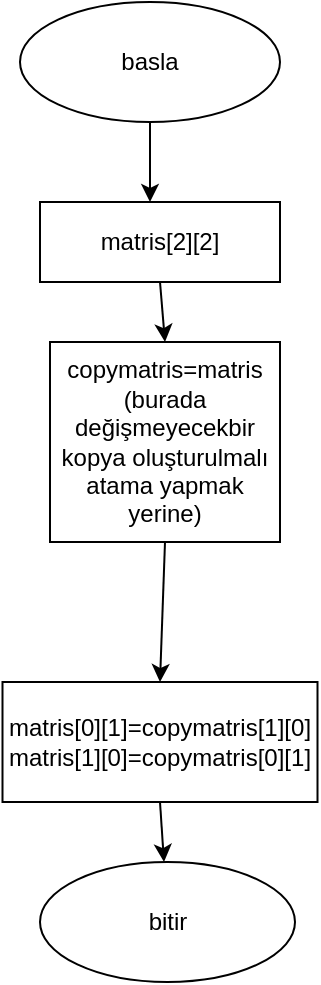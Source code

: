 <mxfile>
    <diagram id="JvZ1I9mn1xkVdndqhlzO" name="Page-1">
        <mxGraphModel dx="608" dy="1603" grid="1" gridSize="10" guides="1" tooltips="1" connect="1" arrows="1" fold="1" page="1" pageScale="1" pageWidth="850" pageHeight="1100" math="0" shadow="0">
            <root>
                <mxCell id="0"/>
                <mxCell id="1" parent="0"/>
                <mxCell id="4" style="edgeStyle=none;html=1;exitX=0.5;exitY=1;exitDx=0;exitDy=0;" parent="1" source="2" edge="1">
                    <mxGeometry relative="1" as="geometry">
                        <mxPoint x="365" y="80" as="targetPoint"/>
                    </mxGeometry>
                </mxCell>
                <mxCell id="2" value="basla" style="ellipse;whiteSpace=wrap;html=1;" parent="1" vertex="1">
                    <mxGeometry x="300" y="-20" width="130" height="60" as="geometry"/>
                </mxCell>
                <mxCell id="6" style="edgeStyle=none;html=1;exitX=0.5;exitY=1;exitDx=0;exitDy=0;entryX=0.5;entryY=0;entryDx=0;entryDy=0;" parent="1" source="3" target="5" edge="1">
                    <mxGeometry relative="1" as="geometry"/>
                </mxCell>
                <mxCell id="3" value="matris[2][2]" style="rounded=0;whiteSpace=wrap;html=1;" parent="1" vertex="1">
                    <mxGeometry x="310" y="80" width="120" height="40" as="geometry"/>
                </mxCell>
                <mxCell id="8" style="edgeStyle=none;html=1;exitX=0.5;exitY=1;exitDx=0;exitDy=0;entryX=0.5;entryY=0;entryDx=0;entryDy=0;" parent="1" source="5" target="7" edge="1">
                    <mxGeometry relative="1" as="geometry"/>
                </mxCell>
                <mxCell id="5" value="copymatris=matris&lt;div&gt;(burada değişmeyecekbir kopya oluşturulmalı atama yapmak yerine)&lt;/div&gt;" style="rounded=0;whiteSpace=wrap;html=1;" parent="1" vertex="1">
                    <mxGeometry x="315" y="150" width="115" height="100" as="geometry"/>
                </mxCell>
                <mxCell id="10" style="edgeStyle=none;html=1;exitX=0.5;exitY=1;exitDx=0;exitDy=0;" parent="1" source="7" target="9" edge="1">
                    <mxGeometry relative="1" as="geometry"/>
                </mxCell>
                <mxCell id="7" value="matris[0][1]=copymatris[1][0]&lt;div&gt;matris[1][0]=copymatris[0][1]&lt;/div&gt;" style="rounded=0;whiteSpace=wrap;html=1;" parent="1" vertex="1">
                    <mxGeometry x="291.25" y="320" width="157.5" height="60" as="geometry"/>
                </mxCell>
                <mxCell id="9" value="bitir" style="ellipse;whiteSpace=wrap;html=1;" parent="1" vertex="1">
                    <mxGeometry x="310" y="410" width="127.5" height="60" as="geometry"/>
                </mxCell>
            </root>
        </mxGraphModel>
    </diagram>
</mxfile>